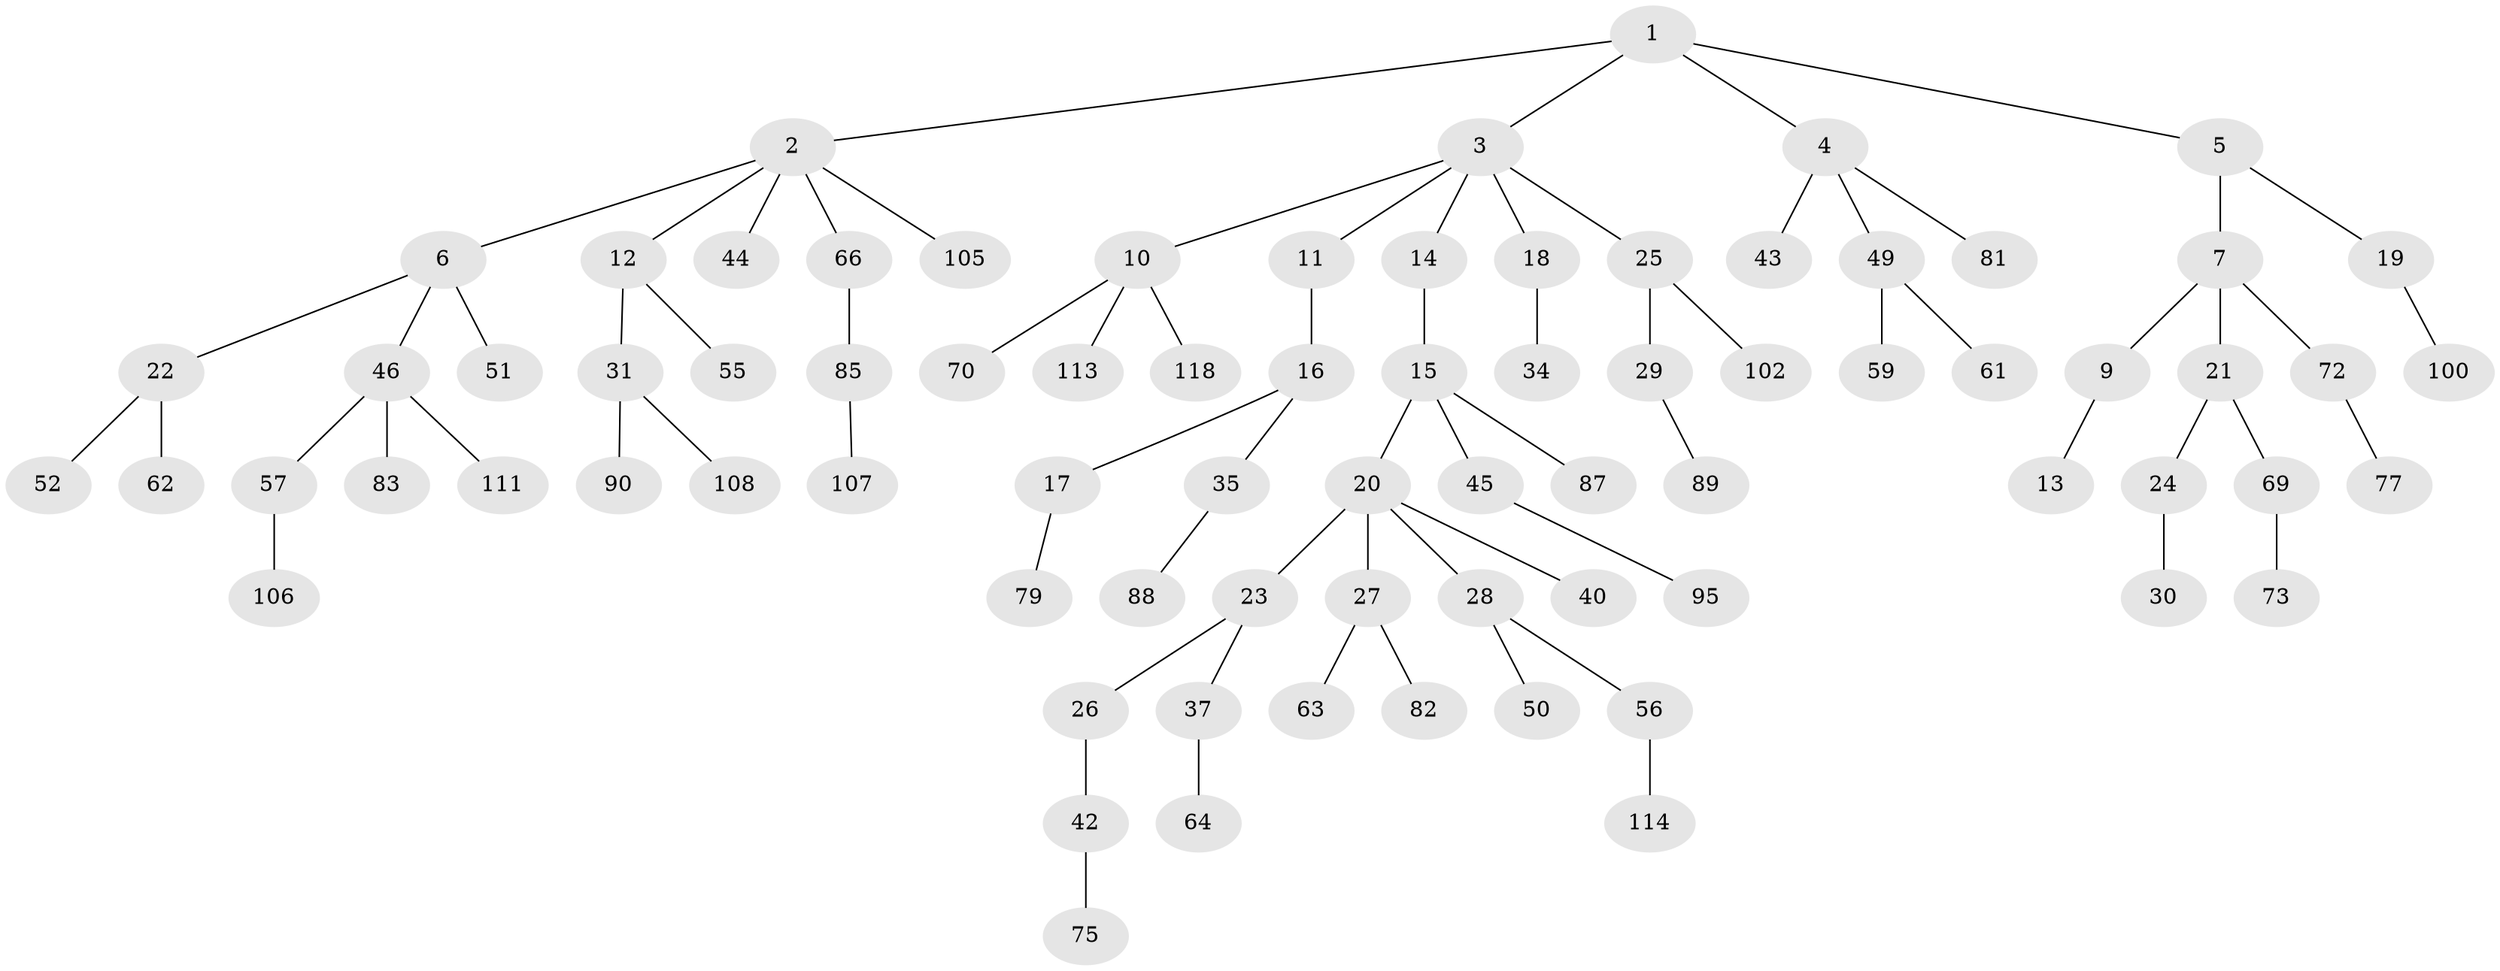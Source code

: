 // original degree distribution, {4: 0.08403361344537816, 7: 0.008403361344537815, 3: 0.11764705882352941, 5: 0.03361344537815126, 2: 0.2689075630252101, 1: 0.4789915966386555, 6: 0.008403361344537815}
// Generated by graph-tools (version 1.1) at 2025/11/02/27/25 16:11:26]
// undirected, 78 vertices, 77 edges
graph export_dot {
graph [start="1"]
  node [color=gray90,style=filled];
  1;
  2 [super="+32"];
  3 [super="+8"];
  4 [super="+60"];
  5 [super="+74"];
  6 [super="+110"];
  7 [super="+97"];
  9 [super="+65"];
  10 [super="+33"];
  11;
  12 [super="+96"];
  13;
  14;
  15 [super="+76"];
  16 [super="+58"];
  17;
  18 [super="+36"];
  19;
  20 [super="+41"];
  21 [super="+54"];
  22 [super="+38"];
  23;
  24 [super="+48"];
  25 [super="+39"];
  26 [super="+119"];
  27 [super="+47"];
  28 [super="+92"];
  29;
  30;
  31 [super="+93"];
  34 [super="+116"];
  35;
  37 [super="+101"];
  40 [super="+112"];
  42;
  43 [super="+104"];
  44;
  45;
  46 [super="+78"];
  49 [super="+53"];
  50;
  51;
  52;
  55 [super="+68"];
  56 [super="+91"];
  57 [super="+67"];
  59;
  61;
  62 [super="+103"];
  63;
  64 [super="+71"];
  66 [super="+94"];
  69;
  70 [super="+99"];
  72 [super="+84"];
  73;
  75 [super="+80"];
  77;
  79 [super="+98"];
  81 [super="+86"];
  82;
  83;
  85 [super="+115"];
  87;
  88;
  89 [super="+109"];
  90;
  95;
  100;
  102;
  105;
  106;
  107;
  108;
  111 [super="+117"];
  113;
  114;
  118;
  1 -- 2;
  1 -- 3;
  1 -- 4;
  1 -- 5;
  2 -- 6;
  2 -- 12;
  2 -- 44;
  2 -- 66;
  2 -- 105;
  3 -- 14;
  3 -- 18;
  3 -- 25;
  3 -- 10;
  3 -- 11;
  4 -- 43;
  4 -- 49;
  4 -- 81;
  5 -- 7;
  5 -- 19;
  6 -- 22;
  6 -- 46;
  6 -- 51;
  7 -- 9;
  7 -- 21;
  7 -- 72;
  9 -- 13;
  10 -- 113;
  10 -- 118;
  10 -- 70;
  11 -- 16;
  12 -- 31;
  12 -- 55;
  14 -- 15;
  15 -- 20;
  15 -- 45;
  15 -- 87;
  16 -- 17;
  16 -- 35;
  17 -- 79;
  18 -- 34;
  19 -- 100;
  20 -- 23;
  20 -- 27;
  20 -- 28;
  20 -- 40;
  21 -- 24;
  21 -- 69;
  22 -- 52;
  22 -- 62;
  23 -- 26;
  23 -- 37;
  24 -- 30;
  25 -- 29;
  25 -- 102;
  26 -- 42;
  27 -- 82;
  27 -- 63;
  28 -- 50;
  28 -- 56;
  29 -- 89;
  31 -- 90;
  31 -- 108;
  35 -- 88;
  37 -- 64;
  42 -- 75;
  45 -- 95;
  46 -- 57;
  46 -- 111;
  46 -- 83;
  49 -- 61;
  49 -- 59;
  56 -- 114;
  57 -- 106;
  66 -- 85;
  69 -- 73;
  72 -- 77;
  85 -- 107;
}
